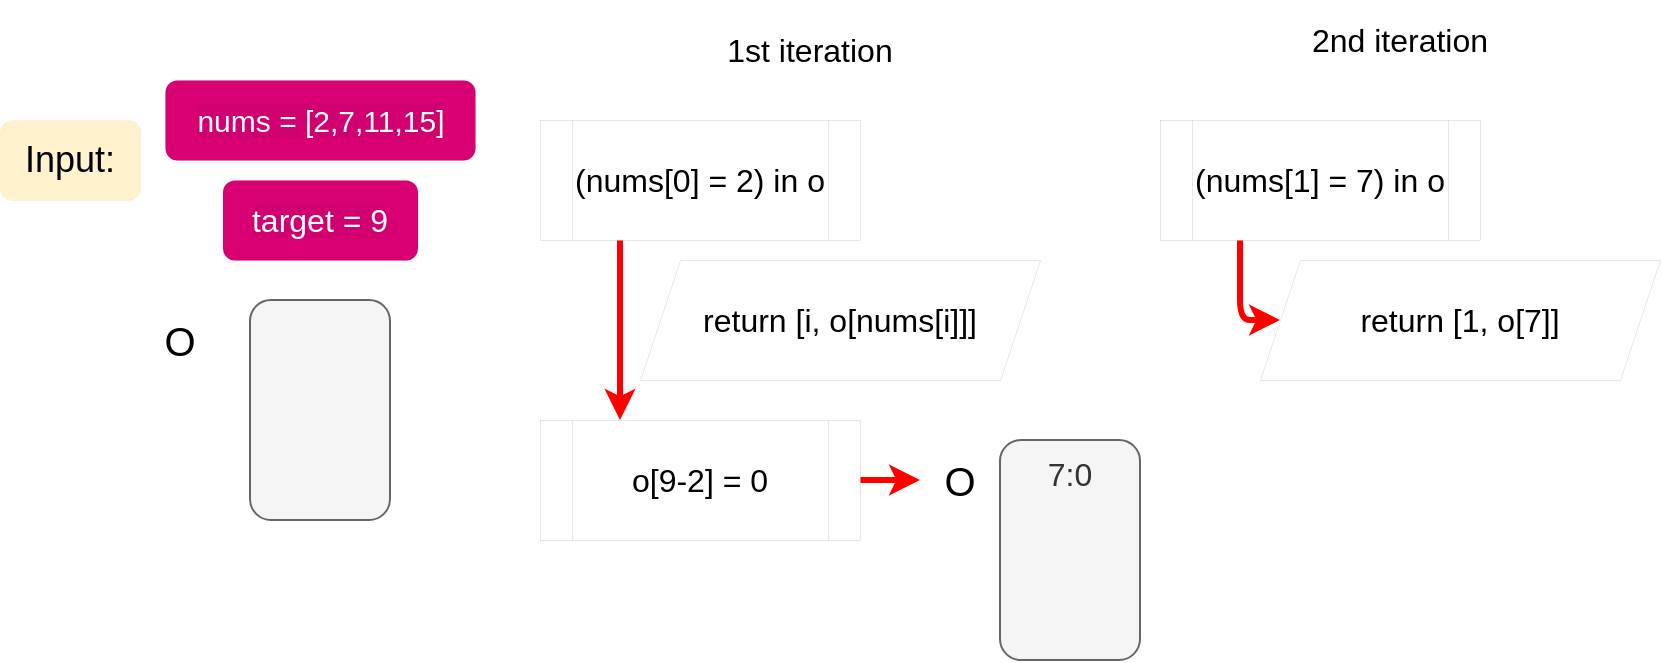 <mxfile>
    <diagram id="dKJ2mVlq1FmPsi6Axe67" name="Page-1">
        <mxGraphModel dx="451" dy="805" grid="1" gridSize="10" guides="1" tooltips="1" connect="1" arrows="1" fold="1" page="1" pageScale="1" pageWidth="850" pageHeight="1100" math="0" shadow="0">
            <root>
                <mxCell id="0"/>
                <mxCell id="1" parent="0"/>
                <mxCell id="6" value="&lt;font style=&quot;font-size: 16px;&quot;&gt;1st iteration&lt;/font&gt;" style="text;html=1;strokeColor=none;fillColor=none;align=center;verticalAlign=middle;whiteSpace=wrap;rounded=0;fontSize=16;" vertex="1" parent="1">
                    <mxGeometry x="450" y="180" width="170" height="50" as="geometry"/>
                </mxCell>
                <mxCell id="9" value="&lt;font style=&quot;font-size: 18px;&quot; color=&quot;#000000&quot;&gt;Input:&lt;/font&gt;" style="rounded=1;whiteSpace=wrap;html=1;strokeWidth=0;fontSize=16;fillColor=#fff2cc;strokeColor=#d6b656;" vertex="1" parent="1">
                    <mxGeometry x="130" y="240" width="70" height="40" as="geometry"/>
                </mxCell>
                <mxCell id="10" value="&lt;div style=&quot;&quot;&gt;&lt;span style=&quot;font-size: 15px; color: rgb(255, 255, 255); background-color: rgba(0, 10, 32, 0.03); font-family: Menlo, sans-serif;&quot;&gt;nums = [2,7,11,15]&lt;/span&gt;&lt;br&gt;&lt;/div&gt;" style="rounded=1;whiteSpace=wrap;html=1;strokeWidth=0;fontSize=18;align=center;fillColor=#d80073;spacing=0;labelPosition=center;verticalLabelPosition=middle;verticalAlign=middle;strokeColor=#A50040;fontColor=#ffffff;" vertex="1" parent="1">
                    <mxGeometry x="212.5" y="220" width="155" height="40" as="geometry"/>
                </mxCell>
                <mxCell id="11" value="&lt;div style=&quot;font-size: 16px;&quot;&gt;&lt;span style=&quot;font-size: 16px; color: rgb(255, 255, 255); background-color: rgba(0, 10, 32, 0.03); font-family: Menlo, sans-serif;&quot;&gt;t&lt;/span&gt;&lt;span style=&quot;background-color: rgba(0, 10, 32, 0.03); font-family: Menlo, sans-serif; font-size: 16px; text-align: start;&quot;&gt;arget = 9&lt;/span&gt;&lt;br style=&quot;font-size: 16px;&quot;&gt;&lt;/div&gt;" style="rounded=1;whiteSpace=wrap;html=1;strokeWidth=0;fontSize=16;align=center;fillColor=#d80073;spacing=0;labelPosition=center;verticalLabelPosition=middle;verticalAlign=middle;strokeColor=#A50040;fontColor=#ffffff;fontStyle=0" vertex="1" parent="1">
                    <mxGeometry x="241.25" y="270" width="97.5" height="40" as="geometry"/>
                </mxCell>
                <mxCell id="17" style="edgeStyle=none;html=1;exitX=0.25;exitY=1;exitDx=0;exitDy=0;entryX=0.25;entryY=0;entryDx=0;entryDy=0;strokeColor=#FF0000;strokeWidth=3;fontSize=16;fontColor=#FFFFFF;endSize=6;" edge="1" parent="1" source="12" target="15">
                    <mxGeometry relative="1" as="geometry"/>
                </mxCell>
                <mxCell id="12" value="(nums[0] = 2) in o" style="shape=process;whiteSpace=wrap;html=1;backgroundOutline=1;strokeWidth=0;fontSize=16;" vertex="1" parent="1">
                    <mxGeometry x="400" y="240" width="160" height="60" as="geometry"/>
                </mxCell>
                <mxCell id="13" value="return [i, o[nums[i]]]" style="shape=parallelogram;perimeter=parallelogramPerimeter;whiteSpace=wrap;html=1;fixedSize=1;strokeWidth=0;fontSize=16;" vertex="1" parent="1">
                    <mxGeometry x="450" y="310" width="200" height="60" as="geometry"/>
                </mxCell>
                <mxCell id="25" style="edgeStyle=none;html=1;exitX=1;exitY=0.5;exitDx=0;exitDy=0;entryX=0;entryY=0.5;entryDx=0;entryDy=0;strokeColor=#FF0000;strokeWidth=3;fontSize=16;fontColor=#FFFFFF;endSize=6;" edge="1" parent="1" source="15" target="19">
                    <mxGeometry relative="1" as="geometry"/>
                </mxCell>
                <mxCell id="15" value="o[9-2] = 0" style="shape=process;whiteSpace=wrap;html=1;backgroundOutline=1;strokeWidth=0;fontSize=16;" vertex="1" parent="1">
                    <mxGeometry x="400" y="390" width="160" height="60" as="geometry"/>
                </mxCell>
                <mxCell id="18" value="7:0&lt;br&gt;&lt;br&gt;&lt;br&gt;&lt;br&gt;&lt;br&gt;" style="rounded=1;whiteSpace=wrap;html=1;fillColor=#f5f5f5;fontColor=#333333;strokeColor=#666666;fontSize=16;labelPosition=center;verticalLabelPosition=middle;align=center;verticalAlign=middle;horizontal=1;" vertex="1" parent="1">
                    <mxGeometry x="630" y="400" width="70" height="110" as="geometry"/>
                </mxCell>
                <mxCell id="19" value="&lt;font style=&quot;font-size: 20px;&quot;&gt;O&lt;/font&gt;" style="text;html=1;strokeColor=none;fillColor=none;align=center;verticalAlign=middle;whiteSpace=wrap;rounded=0;perimeterSpacing=0;strokeWidth=0;" vertex="1" parent="1">
                    <mxGeometry x="590" y="400" width="40" height="40" as="geometry"/>
                </mxCell>
                <mxCell id="20" value="&lt;font style=&quot;font-size: 16px;&quot;&gt;2nd&amp;nbsp;iteration&lt;/font&gt;" style="text;html=1;strokeColor=none;fillColor=none;align=center;verticalAlign=middle;whiteSpace=wrap;rounded=0;fontSize=16;" vertex="1" parent="1">
                    <mxGeometry x="760" y="180" width="140" height="40" as="geometry"/>
                </mxCell>
                <mxCell id="23" style="edgeStyle=none;html=1;exitX=0.25;exitY=1;exitDx=0;exitDy=0;entryX=0;entryY=0.5;entryDx=0;entryDy=0;strokeColor=#FF0000;strokeWidth=3;fontSize=16;fontColor=#FFFFFF;endSize=6;" edge="1" parent="1" source="21" target="22">
                    <mxGeometry relative="1" as="geometry">
                        <Array as="points">
                            <mxPoint x="750" y="340"/>
                        </Array>
                    </mxGeometry>
                </mxCell>
                <mxCell id="21" value="(nums[1] = 7) in o" style="shape=process;whiteSpace=wrap;html=1;backgroundOutline=1;strokeWidth=0;fontSize=16;" vertex="1" parent="1">
                    <mxGeometry x="710" y="240" width="160" height="60" as="geometry"/>
                </mxCell>
                <mxCell id="22" value="return [1, o[7]]" style="shape=parallelogram;perimeter=parallelogramPerimeter;whiteSpace=wrap;html=1;fixedSize=1;strokeWidth=0;fontSize=16;" vertex="1" parent="1">
                    <mxGeometry x="760" y="310" width="200" height="60" as="geometry"/>
                </mxCell>
                <mxCell id="27" value="" style="rounded=1;whiteSpace=wrap;html=1;fillColor=#f5f5f5;fontColor=#333333;strokeColor=#666666;fontSize=16;labelPosition=center;verticalLabelPosition=middle;align=center;verticalAlign=middle;horizontal=1;" vertex="1" parent="1">
                    <mxGeometry x="255" y="330" width="70" height="110" as="geometry"/>
                </mxCell>
                <mxCell id="28" value="&lt;font style=&quot;font-size: 20px;&quot;&gt;O&lt;/font&gt;" style="text;html=1;strokeColor=none;fillColor=none;align=center;verticalAlign=middle;whiteSpace=wrap;rounded=0;perimeterSpacing=0;strokeWidth=0;" vertex="1" parent="1">
                    <mxGeometry x="200" y="330" width="40" height="40" as="geometry"/>
                </mxCell>
            </root>
        </mxGraphModel>
    </diagram>
</mxfile>